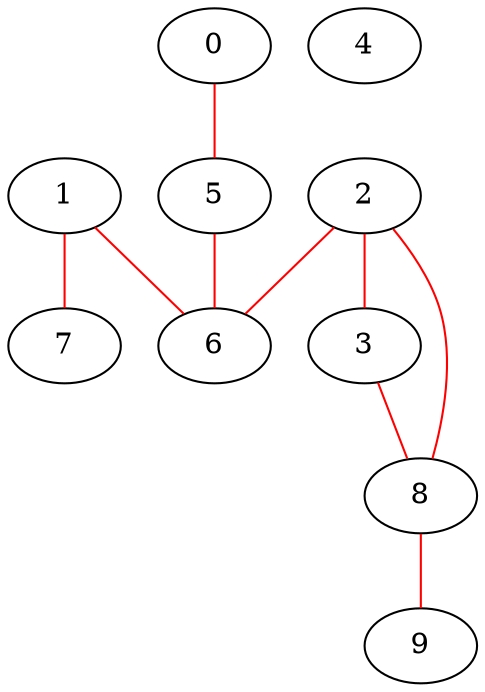 graph two {
      0 -- 5 [color=red] ;
      1 -- 6 [color=red] ;
      1 -- 7 [color=red] ;
      2 -- 3 [color=red] ;
      2 -- 6 [color=red] ;
      2 -- 8 [color=red] ;
      3 -- 8 [color=red] ;
      4 ;
      5 -- 6 [color=red] ;
      6 ;
      7 ;
      8 -- 9 [color=red] ;
      9 
}
